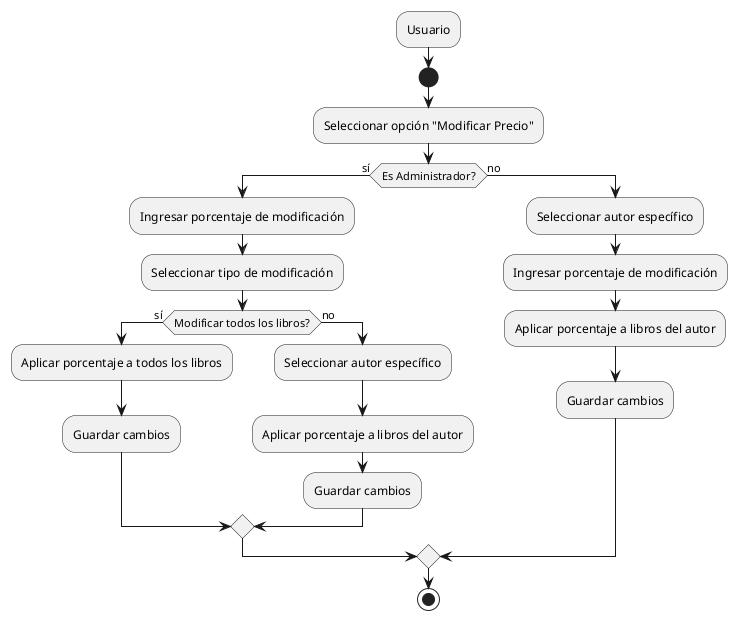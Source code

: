@startuml
:Usuario;
start
:Seleccionar opción "Modificar Precio";
if (Es Administrador?) then (sí)
    :Ingresar porcentaje de modificación;
    
    :Seleccionar tipo de modificación;
    if (Modificar todos los libros?) then (sí)
        :Aplicar porcentaje a todos los libros;
        :Guardar cambios;
    else (no)
        :Seleccionar autor específico;
        :Aplicar porcentaje a libros del autor;
        :Guardar cambios;
    endif
else (no)
    :Seleccionar autor específico;
    :Ingresar porcentaje de modificación;
    :Aplicar porcentaje a libros del autor;
    :Guardar cambios;
endif
stop
@enduml
